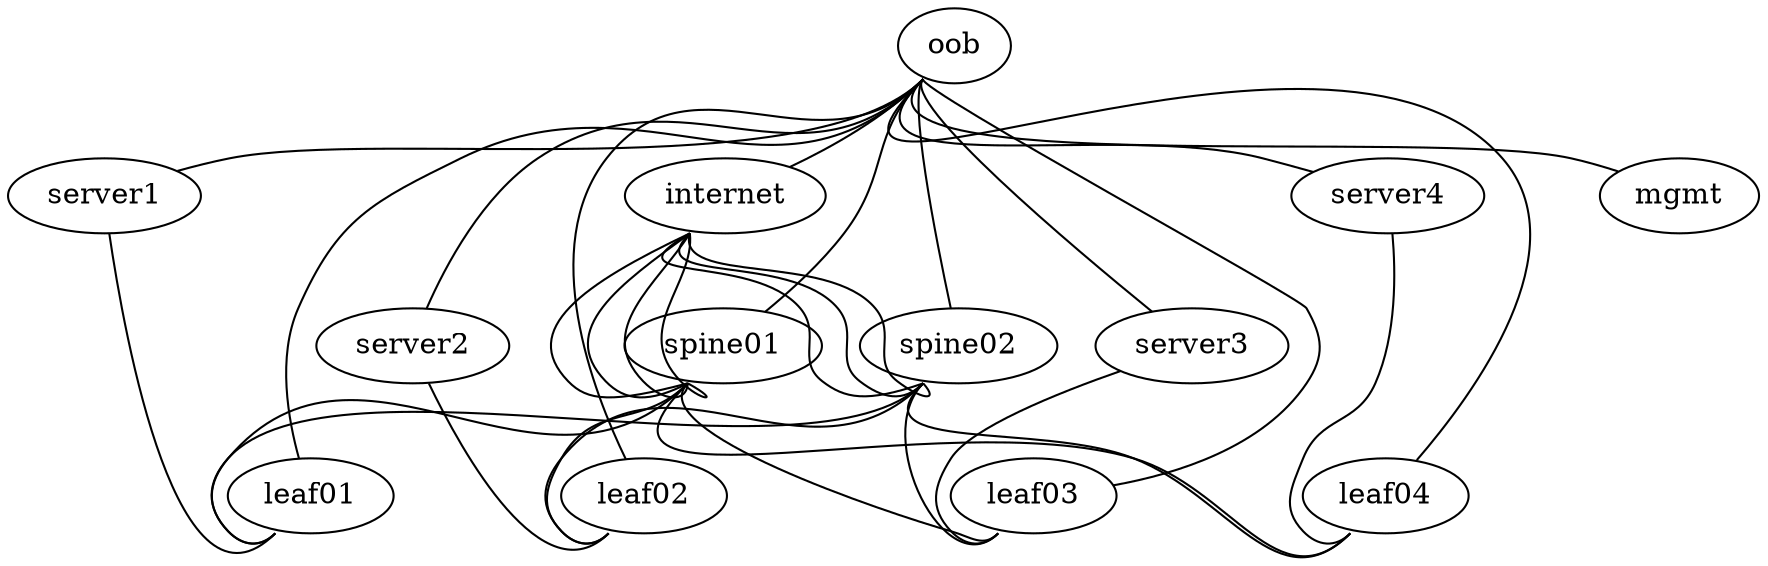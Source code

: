 graph dc1 {
   "internet":"swp1" -- "spine01":"swp30s0"
   "internet":"swp2" -- "spine01":"swp31s0"
   "internet":"swp3" -- "spine01":"swp31s1"
   "internet":"swp4" -- "spine01":"swp32s0"
   "internet":"swp5" -- "spine02":"swp32s0"
   "internet":"swp6" -- "spine02":"swp31s0"
   "internet":"swp7" -- "spine02":"swp31s1"
   "spine01":"swp1" -- "leaf01":"swp49"
   "spine01":"swp2" -- "leaf02":"swp49"
   "spine01":"swp3" -- "leaf03":"swp49"
   "spine01":"swp4" -- "leaf04":"swp49"
   "spine02":"swp1" -- "leaf01":"swp50"
   "spine02":"swp2" -- "leaf02":"swp50"
   "spine02":"swp3" -- "leaf03":"swp50"
   "spine02":"swp4" -- "leaf04":"swp50"
   "server1":"eth2" -- "leaf01":"swp1"
   "server2":"eth2" -- "leaf02":"swp1"
   "server3":"eth2" -- "leaf03":"swp1"
   "server4":"eth2" -- "leaf04":"swp1"
   "oob":"swp1" -- "spine01":"eth0"
   "oob":"swp2" -- "spine02":"eth0"
   "oob":"swp3" -- "leaf01":"eth0"
   "oob":"swp4" -- "leaf02":"eth0"
   "oob":"swp5" -- "leaf03":"eth0"
   "oob":"swp6" -- "leaf04":"eth0"
   "oob":"swp7" -- "server1":"eth0"
   "oob":"swp8" -- "server2":"eth0"
   "oob":"swp9" -- "server3":"eth0"
   "oob":"swp10" -- "server4":"eth0"
   "oob":"swp11" -- "internet":"eth0"
   "oob":"swp12" -- "mgmt":"eth0"
}



